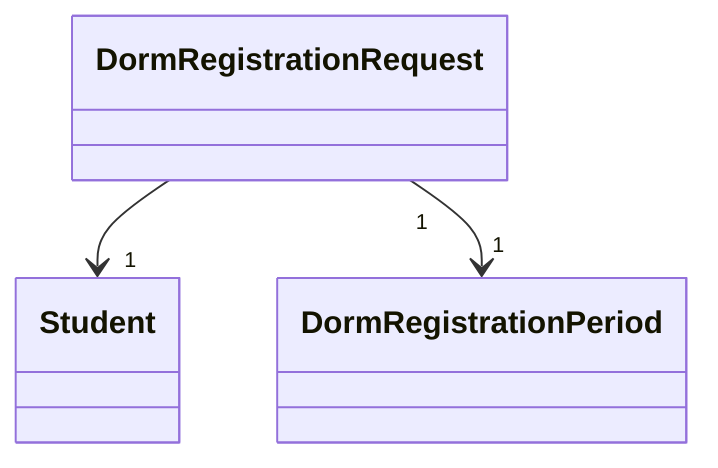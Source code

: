 classDiagram
    class DormRegistrationRequest
    class Student
    class DormRegistrationPeriod
    DormRegistrationRequest "1" --> "1" Student
    DormRegistrationRequest "1" --> "1" DormRegistrationPeriod